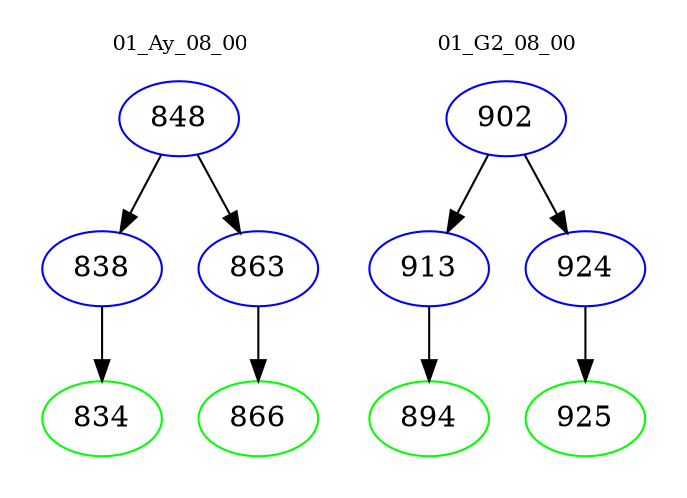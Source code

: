 digraph{
subgraph cluster_0 {
color = white
label = "01_Ay_08_00";
fontsize=10;
T0_848 [label="848", color="blue"]
T0_848 -> T0_838 [color="black"]
T0_838 [label="838", color="blue"]
T0_838 -> T0_834 [color="black"]
T0_834 [label="834", color="green"]
T0_848 -> T0_863 [color="black"]
T0_863 [label="863", color="blue"]
T0_863 -> T0_866 [color="black"]
T0_866 [label="866", color="green"]
}
subgraph cluster_1 {
color = white
label = "01_G2_08_00";
fontsize=10;
T1_902 [label="902", color="blue"]
T1_902 -> T1_913 [color="black"]
T1_913 [label="913", color="blue"]
T1_913 -> T1_894 [color="black"]
T1_894 [label="894", color="green"]
T1_902 -> T1_924 [color="black"]
T1_924 [label="924", color="blue"]
T1_924 -> T1_925 [color="black"]
T1_925 [label="925", color="green"]
}
}
